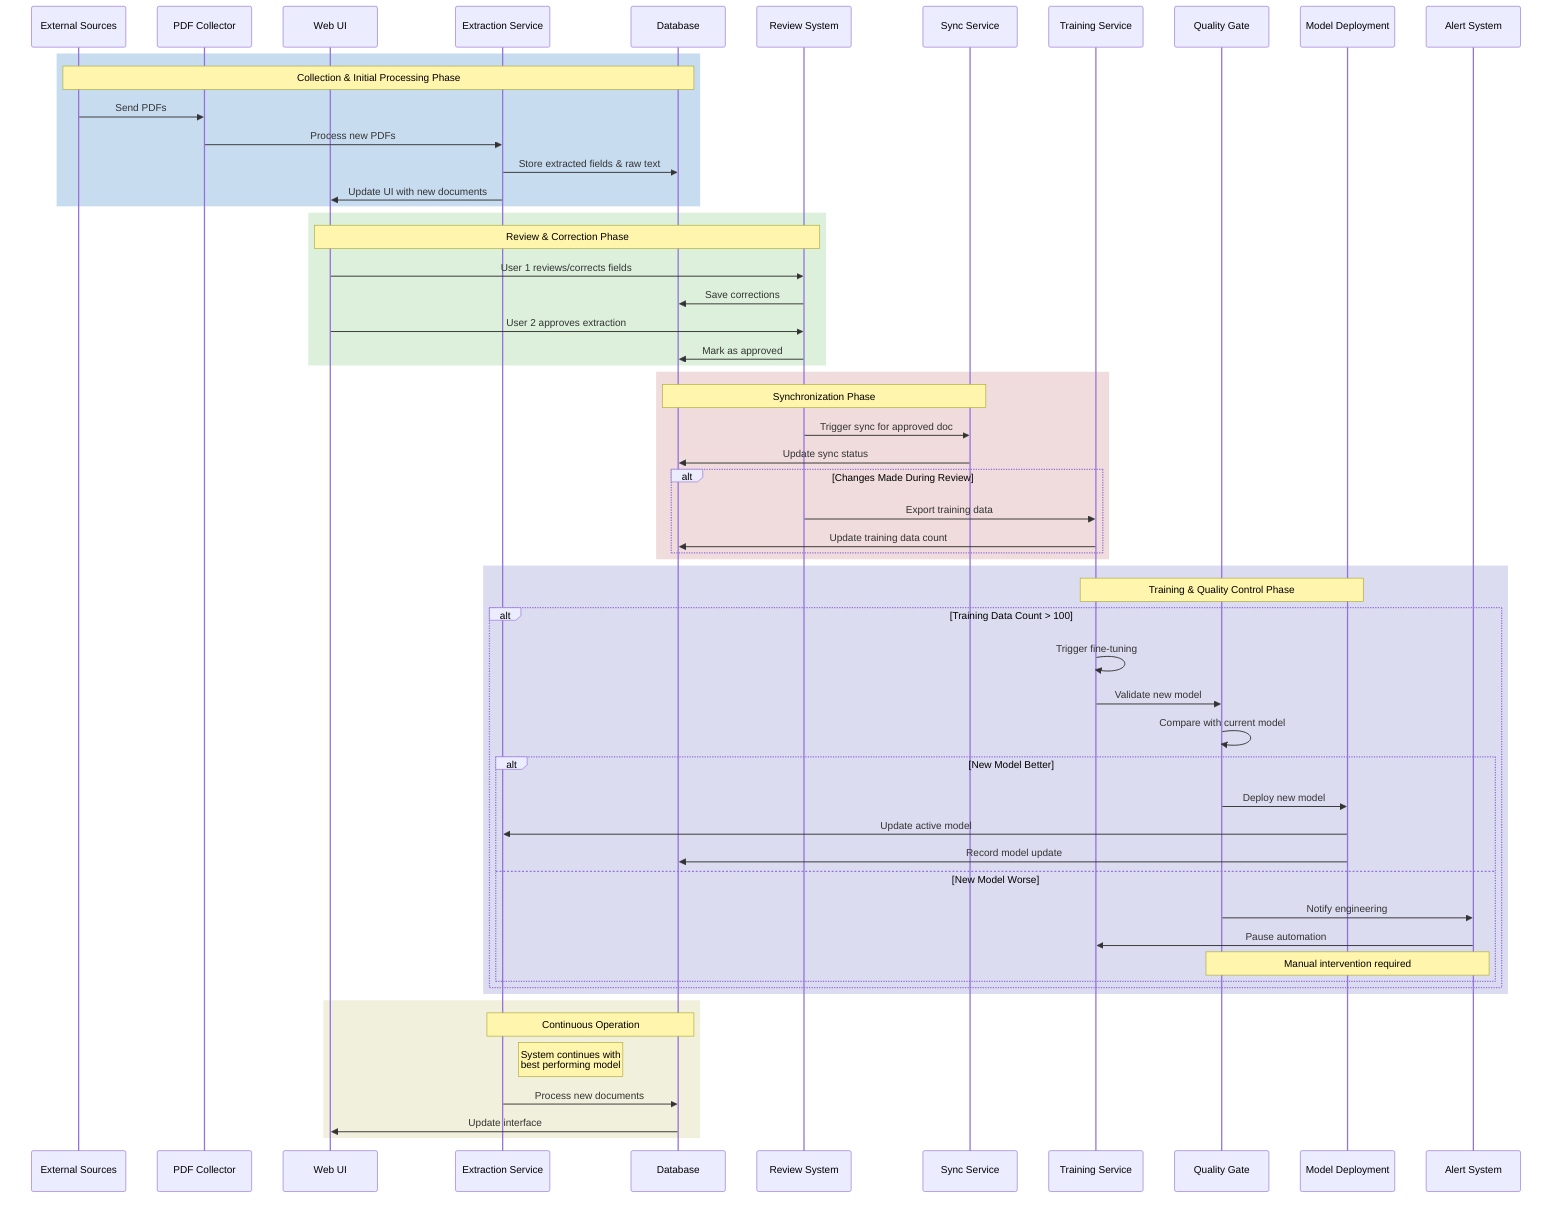 sequenceDiagram
    participant Sources as External Sources
    participant Collector as PDF Collector
    participant UI as Web UI
    participant Extract as Extraction Service
    participant DB as Database
    participant Review as Review System
    participant Sync as Sync Service
    participant Train as Training Service
    participant Quality as Quality Gate
    participant Deploy as Model Deployment
    participant Alert as Alert System

    rect rgb(200, 220, 240)
        Note over Sources,DB: Collection & Initial Processing Phase
        Sources->>Collector: Send PDFs
        Collector->>Extract: Process new PDFs
        Extract->>DB: Store extracted fields & raw text
        Extract->>UI: Update UI with new documents
    end

    rect rgb(220, 240, 220)
        Note over UI,Review: Review & Correction Phase
        UI->>Review: User 1 reviews/corrects fields
        Review->>DB: Save corrections
        UI->>Review: User 2 approves extraction
        Review->>DB: Mark as approved
    end

    rect rgb(240, 220, 220)
        Note over DB,Sync: Synchronization Phase
        Review->>Sync: Trigger sync for approved doc
        Sync->>DB: Update sync status
        alt Changes Made During Review
            Review->>Train: Export training data
            Train->>DB: Update training data count
        end
    end

    rect rgb(220, 220, 240)
        Note over Train,Deploy: Training & Quality Control Phase
        alt Training Data Count > 100
            Train->>Train: Trigger fine-tuning
            Train->>Quality: Validate new model
            Quality->>Quality: Compare with current model
            
            alt New Model Better
                Quality->>Deploy: Deploy new model
                Deploy->>Extract: Update active model
                Deploy->>DB: Record model update
            else New Model Worse
                Quality->>Alert: Notify engineering
                Alert->>Train: Pause automation
                Note over Quality,Alert: Manual intervention required
            end
        end
    end

    rect rgb(240, 240, 220)
        Note over Extract,DB: Continuous Operation
        Note right of Extract: System continues with<br/>best performing model
        Extract->>DB: Process new documents
        DB->>UI: Update interface
    end